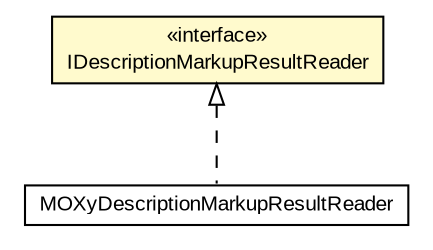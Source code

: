 #!/usr/local/bin/dot
#
# Class diagram 
# Generated by UMLGraph version R5_6-24-gf6e263 (http://www.umlgraph.org/)
#

digraph G {
	edge [fontname="arial",fontsize=10,labelfontname="arial",labelfontsize=10];
	node [fontname="arial",fontsize=10,shape=plaintext];
	nodesep=0.25;
	ranksep=0.5;
	// edu.arizona.biosemantics.semanticmarkup.markupelement.description.eval.IDescriptionMarkupResultReader
	c74052 [label=<<table title="edu.arizona.biosemantics.semanticmarkup.markupelement.description.eval.IDescriptionMarkupResultReader" border="0" cellborder="1" cellspacing="0" cellpadding="2" port="p" bgcolor="lemonChiffon" href="./IDescriptionMarkupResultReader.html">
		<tr><td><table border="0" cellspacing="0" cellpadding="1">
<tr><td align="center" balign="center"> &#171;interface&#187; </td></tr>
<tr><td align="center" balign="center"> IDescriptionMarkupResultReader </td></tr>
		</table></td></tr>
		</table>>, URL="./IDescriptionMarkupResultReader.html", fontname="arial", fontcolor="black", fontsize=10.0];
	// edu.arizona.biosemantics.semanticmarkup.markupelement.description.eval.io.lib.MOXyDescriptionMarkupResultReader
	c74054 [label=<<table title="edu.arizona.biosemantics.semanticmarkup.markupelement.description.eval.io.lib.MOXyDescriptionMarkupResultReader" border="0" cellborder="1" cellspacing="0" cellpadding="2" port="p" href="./io/lib/MOXyDescriptionMarkupResultReader.html">
		<tr><td><table border="0" cellspacing="0" cellpadding="1">
<tr><td align="center" balign="center"> MOXyDescriptionMarkupResultReader </td></tr>
		</table></td></tr>
		</table>>, URL="./io/lib/MOXyDescriptionMarkupResultReader.html", fontname="arial", fontcolor="black", fontsize=10.0];
	//edu.arizona.biosemantics.semanticmarkup.markupelement.description.eval.io.lib.MOXyDescriptionMarkupResultReader implements edu.arizona.biosemantics.semanticmarkup.markupelement.description.eval.IDescriptionMarkupResultReader
	c74052:p -> c74054:p [dir=back,arrowtail=empty,style=dashed];
}

